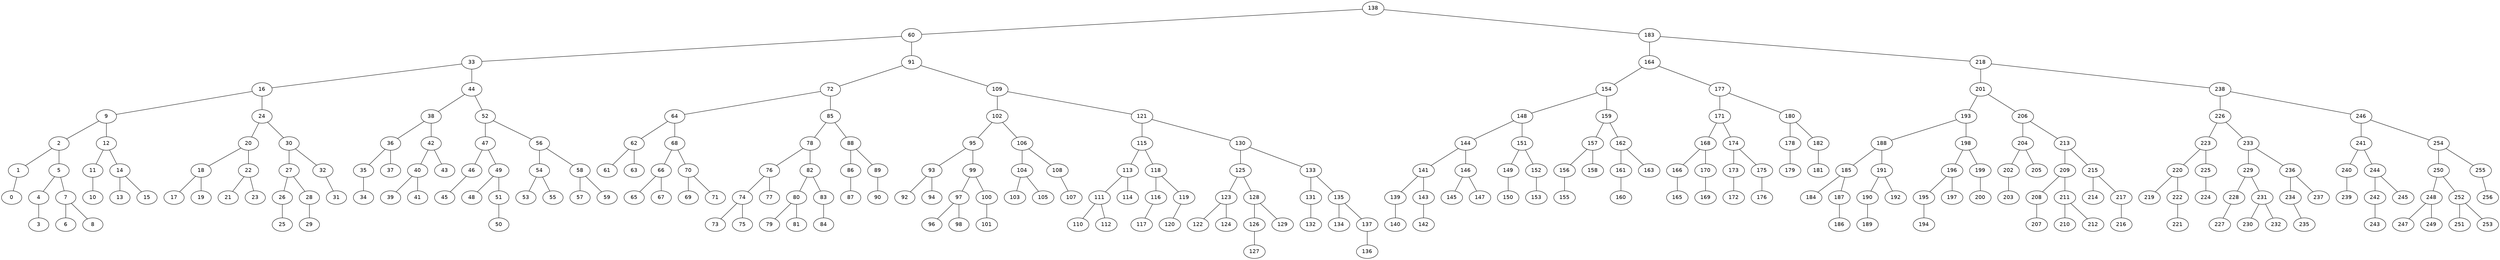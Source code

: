 graph BST {
    node [fontname="Helvetica"];
    138 [label="138"];
    138 -- 60;
    60 [label="60"];
    60 -- 33;
    33 [label="33"];
    33 -- 16;
    16 [label="16"];
    16 -- 9;
    9 [label="9"];
    9 -- 2;
    2 [label="2"];
    2 -- 1;
    1 [label="1"];
    1 -- 0;
    0 [label="0"];
    2 -- 5;
    5 [label="5"];
    5 -- 4;
    4 [label="4"];
    4 -- 3;
    3 [label="3"];
    5 -- 7;
    7 [label="7"];
    7 -- 6;
    6 [label="6"];
    7 -- 8;
    8 [label="8"];
    9 -- 12;
    12 [label="12"];
    12 -- 11;
    11 [label="11"];
    11 -- 10;
    10 [label="10"];
    12 -- 14;
    14 [label="14"];
    14 -- 13;
    13 [label="13"];
    14 -- 15;
    15 [label="15"];
    16 -- 24;
    24 [label="24"];
    24 -- 20;
    20 [label="20"];
    20 -- 18;
    18 [label="18"];
    18 -- 17;
    17 [label="17"];
    18 -- 19;
    19 [label="19"];
    20 -- 22;
    22 [label="22"];
    22 -- 21;
    21 [label="21"];
    22 -- 23;
    23 [label="23"];
    24 -- 30;
    30 [label="30"];
    30 -- 27;
    27 [label="27"];
    27 -- 26;
    26 [label="26"];
    26 -- 25;
    25 [label="25"];
    27 -- 28;
    28 [label="28"];
    28 -- 29;
    29 [label="29"];
    30 -- 32;
    32 [label="32"];
    32 -- 31;
    31 [label="31"];
    33 -- 44;
    44 [label="44"];
    44 -- 38;
    38 [label="38"];
    38 -- 36;
    36 [label="36"];
    36 -- 35;
    35 [label="35"];
    35 -- 34;
    34 [label="34"];
    36 -- 37;
    37 [label="37"];
    38 -- 42;
    42 [label="42"];
    42 -- 40;
    40 [label="40"];
    40 -- 39;
    39 [label="39"];
    40 -- 41;
    41 [label="41"];
    42 -- 43;
    43 [label="43"];
    44 -- 52;
    52 [label="52"];
    52 -- 47;
    47 [label="47"];
    47 -- 46;
    46 [label="46"];
    46 -- 45;
    45 [label="45"];
    47 -- 49;
    49 [label="49"];
    49 -- 48;
    48 [label="48"];
    49 -- 51;
    51 [label="51"];
    51 -- 50;
    50 [label="50"];
    52 -- 56;
    56 [label="56"];
    56 -- 54;
    54 [label="54"];
    54 -- 53;
    53 [label="53"];
    54 -- 55;
    55 [label="55"];
    56 -- 58;
    58 [label="58"];
    58 -- 57;
    57 [label="57"];
    58 -- 59;
    59 [label="59"];
    60 -- 91;
    91 [label="91"];
    91 -- 72;
    72 [label="72"];
    72 -- 64;
    64 [label="64"];
    64 -- 62;
    62 [label="62"];
    62 -- 61;
    61 [label="61"];
    62 -- 63;
    63 [label="63"];
    64 -- 68;
    68 [label="68"];
    68 -- 66;
    66 [label="66"];
    66 -- 65;
    65 [label="65"];
    66 -- 67;
    67 [label="67"];
    68 -- 70;
    70 [label="70"];
    70 -- 69;
    69 [label="69"];
    70 -- 71;
    71 [label="71"];
    72 -- 85;
    85 [label="85"];
    85 -- 78;
    78 [label="78"];
    78 -- 76;
    76 [label="76"];
    76 -- 74;
    74 [label="74"];
    74 -- 73;
    73 [label="73"];
    74 -- 75;
    75 [label="75"];
    76 -- 77;
    77 [label="77"];
    78 -- 82;
    82 [label="82"];
    82 -- 80;
    80 [label="80"];
    80 -- 79;
    79 [label="79"];
    80 -- 81;
    81 [label="81"];
    82 -- 83;
    83 [label="83"];
    83 -- 84;
    84 [label="84"];
    85 -- 88;
    88 [label="88"];
    88 -- 86;
    86 [label="86"];
    86 -- 87;
    87 [label="87"];
    88 -- 89;
    89 [label="89"];
    89 -- 90;
    90 [label="90"];
    91 -- 109;
    109 [label="109"];
    109 -- 102;
    102 [label="102"];
    102 -- 95;
    95 [label="95"];
    95 -- 93;
    93 [label="93"];
    93 -- 92;
    92 [label="92"];
    93 -- 94;
    94 [label="94"];
    95 -- 99;
    99 [label="99"];
    99 -- 97;
    97 [label="97"];
    97 -- 96;
    96 [label="96"];
    97 -- 98;
    98 [label="98"];
    99 -- 100;
    100 [label="100"];
    100 -- 101;
    101 [label="101"];
    102 -- 106;
    106 [label="106"];
    106 -- 104;
    104 [label="104"];
    104 -- 103;
    103 [label="103"];
    104 -- 105;
    105 [label="105"];
    106 -- 108;
    108 [label="108"];
    108 -- 107;
    107 [label="107"];
    109 -- 121;
    121 [label="121"];
    121 -- 115;
    115 [label="115"];
    115 -- 113;
    113 [label="113"];
    113 -- 111;
    111 [label="111"];
    111 -- 110;
    110 [label="110"];
    111 -- 112;
    112 [label="112"];
    113 -- 114;
    114 [label="114"];
    115 -- 118;
    118 [label="118"];
    118 -- 116;
    116 [label="116"];
    116 -- 117;
    117 [label="117"];
    118 -- 119;
    119 [label="119"];
    119 -- 120;
    120 [label="120"];
    121 -- 130;
    130 [label="130"];
    130 -- 125;
    125 [label="125"];
    125 -- 123;
    123 [label="123"];
    123 -- 122;
    122 [label="122"];
    123 -- 124;
    124 [label="124"];
    125 -- 128;
    128 [label="128"];
    128 -- 126;
    126 [label="126"];
    126 -- 127;
    127 [label="127"];
    128 -- 129;
    129 [label="129"];
    130 -- 133;
    133 [label="133"];
    133 -- 131;
    131 [label="131"];
    131 -- 132;
    132 [label="132"];
    133 -- 135;
    135 [label="135"];
    135 -- 134;
    134 [label="134"];
    135 -- 137;
    137 [label="137"];
    137 -- 136;
    136 [label="136"];
    138 -- 183;
    183 [label="183"];
    183 -- 164;
    164 [label="164"];
    164 -- 154;
    154 [label="154"];
    154 -- 148;
    148 [label="148"];
    148 -- 144;
    144 [label="144"];
    144 -- 141;
    141 [label="141"];
    141 -- 139;
    139 [label="139"];
    139 -- 140;
    140 [label="140"];
    141 -- 143;
    143 [label="143"];
    143 -- 142;
    142 [label="142"];
    144 -- 146;
    146 [label="146"];
    146 -- 145;
    145 [label="145"];
    146 -- 147;
    147 [label="147"];
    148 -- 151;
    151 [label="151"];
    151 -- 149;
    149 [label="149"];
    149 -- 150;
    150 [label="150"];
    151 -- 152;
    152 [label="152"];
    152 -- 153;
    153 [label="153"];
    154 -- 159;
    159 [label="159"];
    159 -- 157;
    157 [label="157"];
    157 -- 156;
    156 [label="156"];
    156 -- 155;
    155 [label="155"];
    157 -- 158;
    158 [label="158"];
    159 -- 162;
    162 [label="162"];
    162 -- 161;
    161 [label="161"];
    161 -- 160;
    160 [label="160"];
    162 -- 163;
    163 [label="163"];
    164 -- 177;
    177 [label="177"];
    177 -- 171;
    171 [label="171"];
    171 -- 168;
    168 [label="168"];
    168 -- 166;
    166 [label="166"];
    166 -- 165;
    165 [label="165"];
    168 -- 170;
    170 [label="170"];
    170 -- 169;
    169 [label="169"];
    171 -- 174;
    174 [label="174"];
    174 -- 173;
    173 [label="173"];
    173 -- 172;
    172 [label="172"];
    174 -- 175;
    175 [label="175"];
    175 -- 176;
    176 [label="176"];
    177 -- 180;
    180 [label="180"];
    180 -- 178;
    178 [label="178"];
    178 -- 179;
    179 [label="179"];
    180 -- 182;
    182 [label="182"];
    182 -- 181;
    181 [label="181"];
    183 -- 218;
    218 [label="218"];
    218 -- 201;
    201 [label="201"];
    201 -- 193;
    193 [label="193"];
    193 -- 188;
    188 [label="188"];
    188 -- 185;
    185 [label="185"];
    185 -- 184;
    184 [label="184"];
    185 -- 187;
    187 [label="187"];
    187 -- 186;
    186 [label="186"];
    188 -- 191;
    191 [label="191"];
    191 -- 190;
    190 [label="190"];
    190 -- 189;
    189 [label="189"];
    191 -- 192;
    192 [label="192"];
    193 -- 198;
    198 [label="198"];
    198 -- 196;
    196 [label="196"];
    196 -- 195;
    195 [label="195"];
    195 -- 194;
    194 [label="194"];
    196 -- 197;
    197 [label="197"];
    198 -- 199;
    199 [label="199"];
    199 -- 200;
    200 [label="200"];
    201 -- 206;
    206 [label="206"];
    206 -- 204;
    204 [label="204"];
    204 -- 202;
    202 [label="202"];
    202 -- 203;
    203 [label="203"];
    204 -- 205;
    205 [label="205"];
    206 -- 213;
    213 [label="213"];
    213 -- 209;
    209 [label="209"];
    209 -- 208;
    208 [label="208"];
    208 -- 207;
    207 [label="207"];
    209 -- 211;
    211 [label="211"];
    211 -- 210;
    210 [label="210"];
    211 -- 212;
    212 [label="212"];
    213 -- 215;
    215 [label="215"];
    215 -- 214;
    214 [label="214"];
    215 -- 217;
    217 [label="217"];
    217 -- 216;
    216 [label="216"];
    218 -- 238;
    238 [label="238"];
    238 -- 226;
    226 [label="226"];
    226 -- 223;
    223 [label="223"];
    223 -- 220;
    220 [label="220"];
    220 -- 219;
    219 [label="219"];
    220 -- 222;
    222 [label="222"];
    222 -- 221;
    221 [label="221"];
    223 -- 225;
    225 [label="225"];
    225 -- 224;
    224 [label="224"];
    226 -- 233;
    233 [label="233"];
    233 -- 229;
    229 [label="229"];
    229 -- 228;
    228 [label="228"];
    228 -- 227;
    227 [label="227"];
    229 -- 231;
    231 [label="231"];
    231 -- 230;
    230 [label="230"];
    231 -- 232;
    232 [label="232"];
    233 -- 236;
    236 [label="236"];
    236 -- 234;
    234 [label="234"];
    234 -- 235;
    235 [label="235"];
    236 -- 237;
    237 [label="237"];
    238 -- 246;
    246 [label="246"];
    246 -- 241;
    241 [label="241"];
    241 -- 240;
    240 [label="240"];
    240 -- 239;
    239 [label="239"];
    241 -- 244;
    244 [label="244"];
    244 -- 242;
    242 [label="242"];
    242 -- 243;
    243 [label="243"];
    244 -- 245;
    245 [label="245"];
    246 -- 254;
    254 [label="254"];
    254 -- 250;
    250 [label="250"];
    250 -- 248;
    248 [label="248"];
    248 -- 247;
    247 [label="247"];
    248 -- 249;
    249 [label="249"];
    250 -- 252;
    252 [label="252"];
    252 -- 251;
    251 [label="251"];
    252 -- 253;
    253 [label="253"];
    254 -- 255;
    255 [label="255"];
    255 -- 256;
    256 [label="256"];
}
